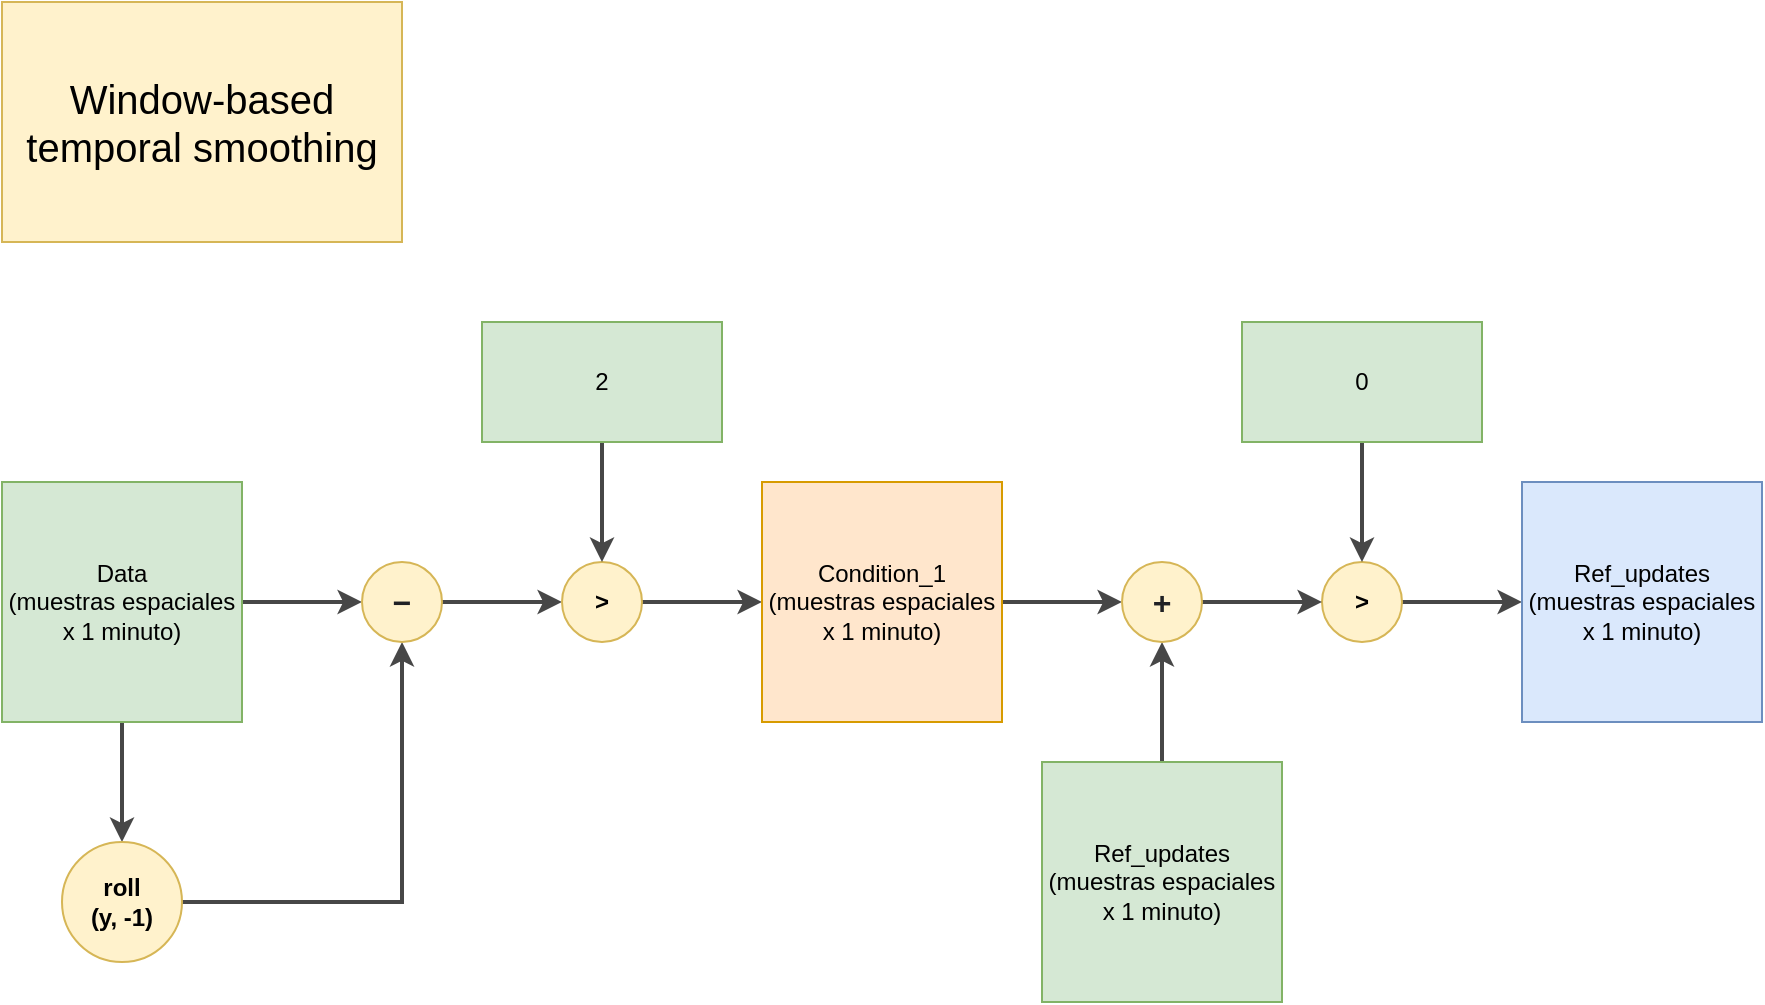 <mxfile version="20.8.23" type="device"><diagram name="Página-1" id="Rax9DMF4Z_188vDnSMfx"><mxGraphModel dx="1434" dy="1876" grid="1" gridSize="10" guides="1" tooltips="1" connect="1" arrows="1" fold="1" page="1" pageScale="1" pageWidth="827" pageHeight="1169" math="0" shadow="0"><root><mxCell id="0"/><mxCell id="1" parent="0"/><mxCell id="56V0CAAti0fmmyy8I-Qn-3" value="" style="edgeStyle=orthogonalEdgeStyle;rounded=0;orthogonalLoop=1;jettySize=auto;html=1;strokeWidth=2;strokeColor=#474747;" parent="1" source="56V0CAAti0fmmyy8I-Qn-1" target="56V0CAAti0fmmyy8I-Qn-2" edge="1"><mxGeometry relative="1" as="geometry"/></mxCell><mxCell id="56V0CAAti0fmmyy8I-Qn-5" value="" style="edgeStyle=orthogonalEdgeStyle;rounded=0;orthogonalLoop=1;jettySize=auto;html=1;strokeColor=#474747;strokeWidth=2;" parent="1" source="56V0CAAti0fmmyy8I-Qn-1" target="56V0CAAti0fmmyy8I-Qn-4" edge="1"><mxGeometry relative="1" as="geometry"/></mxCell><mxCell id="56V0CAAti0fmmyy8I-Qn-1" value="Data&lt;br&gt;(muestras espaciales x 1 minuto)" style="rounded=0;whiteSpace=wrap;html=1;fillColor=#d5e8d4;strokeColor=#82b366;" parent="1" vertex="1"><mxGeometry x="40" y="40" width="120" height="120" as="geometry"/></mxCell><mxCell id="56V0CAAti0fmmyy8I-Qn-6" style="edgeStyle=orthogonalEdgeStyle;rounded=0;orthogonalLoop=1;jettySize=auto;html=1;exitX=1;exitY=0.5;exitDx=0;exitDy=0;entryX=0.5;entryY=1;entryDx=0;entryDy=0;strokeColor=#474747;strokeWidth=2;" parent="1" source="56V0CAAti0fmmyy8I-Qn-2" target="56V0CAAti0fmmyy8I-Qn-4" edge="1"><mxGeometry relative="1" as="geometry"/></mxCell><mxCell id="56V0CAAti0fmmyy8I-Qn-2" value="&lt;b&gt;roll&lt;br&gt;(y, -1)&lt;br&gt;&lt;/b&gt;" style="ellipse;whiteSpace=wrap;html=1;aspect=fixed;fillColor=#fff2cc;strokeColor=#d6b656;" parent="1" vertex="1"><mxGeometry x="70" y="220" width="60" height="60" as="geometry"/></mxCell><mxCell id="56V0CAAti0fmmyy8I-Qn-8" value="" style="edgeStyle=orthogonalEdgeStyle;rounded=0;orthogonalLoop=1;jettySize=auto;html=1;strokeColor=#474747;strokeWidth=2;" parent="1" source="56V0CAAti0fmmyy8I-Qn-4" target="56V0CAAti0fmmyy8I-Qn-7" edge="1"><mxGeometry relative="1" as="geometry"/></mxCell><mxCell id="56V0CAAti0fmmyy8I-Qn-4" value="&lt;b style=&quot;border-color: var(--border-color); color: rgb(32, 33, 36); font-size: 16px;&quot;&gt;−&lt;/b&gt;" style="ellipse;whiteSpace=wrap;html=1;aspect=fixed;align=center;fillColor=#fff2cc;strokeColor=#d6b656;" parent="1" vertex="1"><mxGeometry x="220" y="80" width="40" height="40" as="geometry"/></mxCell><mxCell id="56V0CAAti0fmmyy8I-Qn-12" value="" style="edgeStyle=orthogonalEdgeStyle;rounded=0;orthogonalLoop=1;jettySize=auto;html=1;strokeColor=#474747;strokeWidth=2;" parent="1" source="56V0CAAti0fmmyy8I-Qn-7" target="56V0CAAti0fmmyy8I-Qn-11" edge="1"><mxGeometry relative="1" as="geometry"/></mxCell><mxCell id="56V0CAAti0fmmyy8I-Qn-7" value="&lt;b&gt;&amp;gt;&lt;/b&gt;" style="ellipse;whiteSpace=wrap;html=1;aspect=fixed;fillColor=#fff2cc;strokeColor=#d6b656;" parent="1" vertex="1"><mxGeometry x="320" y="80" width="40" height="40" as="geometry"/></mxCell><mxCell id="56V0CAAti0fmmyy8I-Qn-10" value="" style="edgeStyle=orthogonalEdgeStyle;rounded=0;orthogonalLoop=1;jettySize=auto;html=1;strokeColor=#474747;strokeWidth=2;" parent="1" source="56V0CAAti0fmmyy8I-Qn-9" target="56V0CAAti0fmmyy8I-Qn-7" edge="1"><mxGeometry relative="1" as="geometry"/></mxCell><mxCell id="56V0CAAti0fmmyy8I-Qn-9" value="2" style="rounded=0;whiteSpace=wrap;html=1;fillColor=#d5e8d4;strokeColor=#82b366;" parent="1" vertex="1"><mxGeometry x="280" y="-40" width="120" height="60" as="geometry"/></mxCell><mxCell id="56V0CAAti0fmmyy8I-Qn-15" value="" style="edgeStyle=orthogonalEdgeStyle;rounded=0;orthogonalLoop=1;jettySize=auto;html=1;strokeColor=#474747;strokeWidth=2;" parent="1" source="56V0CAAti0fmmyy8I-Qn-11" edge="1"><mxGeometry relative="1" as="geometry"><mxPoint x="600" y="100" as="targetPoint"/></mxGeometry></mxCell><mxCell id="56V0CAAti0fmmyy8I-Qn-11" value="Condition_1&lt;br&gt;(muestras espaciales x 1 minuto)" style="rounded=0;whiteSpace=wrap;html=1;fillColor=#ffe6cc;strokeColor=#d79b00;" parent="1" vertex="1"><mxGeometry x="420" y="40" width="120" height="120" as="geometry"/></mxCell><mxCell id="56V0CAAti0fmmyy8I-Qn-16" value="" style="edgeStyle=orthogonalEdgeStyle;rounded=0;orthogonalLoop=1;jettySize=auto;html=1;strokeColor=#474747;strokeWidth=2;" parent="1" source="56V0CAAti0fmmyy8I-Qn-13" edge="1"><mxGeometry relative="1" as="geometry"><mxPoint x="620" y="120" as="targetPoint"/></mxGeometry></mxCell><mxCell id="56V0CAAti0fmmyy8I-Qn-13" value="Ref_updates&lt;br&gt;(muestras espaciales x 1 minuto)" style="rounded=0;whiteSpace=wrap;html=1;fillColor=#d5e8d4;strokeColor=#82b366;" parent="1" vertex="1"><mxGeometry x="560" y="180" width="120" height="120" as="geometry"/></mxCell><mxCell id="56V0CAAti0fmmyy8I-Qn-23" value="" style="edgeStyle=orthogonalEdgeStyle;rounded=0;orthogonalLoop=1;jettySize=auto;html=1;strokeColor=#474747;strokeWidth=2;" parent="1" source="56V0CAAti0fmmyy8I-Qn-17" target="56V0CAAti0fmmyy8I-Qn-22" edge="1"><mxGeometry relative="1" as="geometry"/></mxCell><mxCell id="56V0CAAti0fmmyy8I-Qn-17" value="&lt;b&gt;&amp;gt;&lt;/b&gt;" style="ellipse;whiteSpace=wrap;html=1;aspect=fixed;fillColor=#fff2cc;strokeColor=#d6b656;" parent="1" vertex="1"><mxGeometry x="700" y="80" width="40" height="40" as="geometry"/></mxCell><mxCell id="56V0CAAti0fmmyy8I-Qn-19" value="" style="edgeStyle=orthogonalEdgeStyle;rounded=0;orthogonalLoop=1;jettySize=auto;html=1;strokeColor=#474747;strokeWidth=2;" parent="1" source="56V0CAAti0fmmyy8I-Qn-18" target="56V0CAAti0fmmyy8I-Qn-17" edge="1"><mxGeometry relative="1" as="geometry"/></mxCell><mxCell id="56V0CAAti0fmmyy8I-Qn-18" value="&lt;b style=&quot;color: rgb(32, 33, 36); font-size: 16px; text-align: left;&quot;&gt;+&lt;/b&gt;" style="ellipse;whiteSpace=wrap;html=1;aspect=fixed;align=center;fillColor=#fff2cc;strokeColor=#d6b656;" parent="1" vertex="1"><mxGeometry x="600" y="80" width="40" height="40" as="geometry"/></mxCell><mxCell id="56V0CAAti0fmmyy8I-Qn-21" value="" style="edgeStyle=orthogonalEdgeStyle;rounded=0;orthogonalLoop=1;jettySize=auto;html=1;strokeColor=#474747;strokeWidth=2;" parent="1" source="56V0CAAti0fmmyy8I-Qn-20" target="56V0CAAti0fmmyy8I-Qn-17" edge="1"><mxGeometry relative="1" as="geometry"/></mxCell><mxCell id="56V0CAAti0fmmyy8I-Qn-20" value="0" style="rounded=0;whiteSpace=wrap;html=1;fillColor=#d5e8d4;strokeColor=#82b366;" parent="1" vertex="1"><mxGeometry x="660" y="-40" width="120" height="60" as="geometry"/></mxCell><mxCell id="56V0CAAti0fmmyy8I-Qn-22" value="Ref_updates&lt;br&gt;(muestras espaciales x 1 minuto)" style="rounded=0;whiteSpace=wrap;html=1;fillColor=#dae8fc;strokeColor=#6c8ebf;" parent="1" vertex="1"><mxGeometry x="800" y="40" width="120" height="120" as="geometry"/></mxCell><mxCell id="3Q48n4Ph1wCpb4uygX02-1" value="Window-based temporal smoothing" style="rounded=0;whiteSpace=wrap;html=1;fillColor=#fff2cc;strokeColor=#d6b656;fontSize=20;" parent="1" vertex="1"><mxGeometry x="40" y="-200" width="200" height="120" as="geometry"/></mxCell></root></mxGraphModel></diagram></mxfile>
